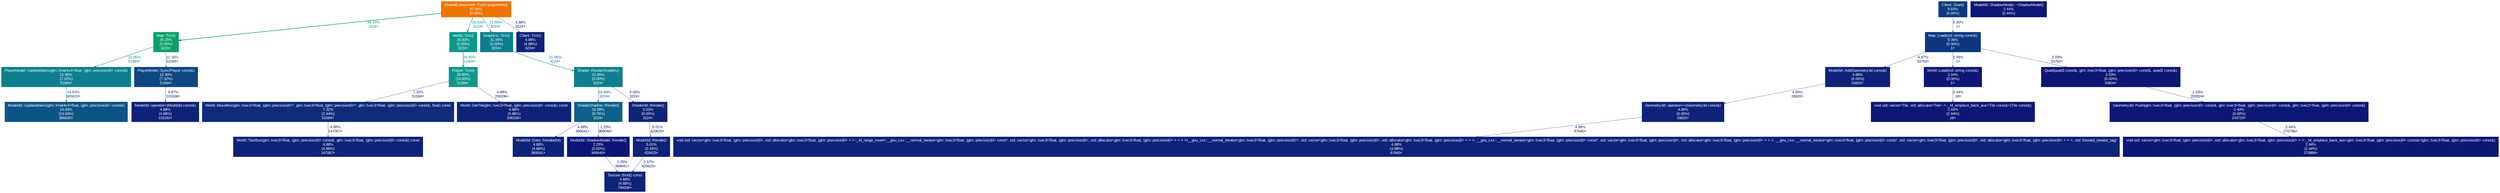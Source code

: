 digraph {
	graph [fontname=Arial, nodesep=0.125, ranksep=0.25];
	node [fontcolor=white, fontname=Arial, height=0, shape=box, style=filled, width=0];
	edge [fontname=Arial];
	1 [color="#ed7403", fontcolor="#ffffff", fontsize="10.00", label="SharedComponent::TickComponents()\n87.91%\n(0.00%)"];
	1 -> 2 [arrowsize="0.59", color="#0ba069", fontcolor="#0ba069", fontsize="10.00", label="34.25%\n3224×", labeldistance="1.37", penwidth="1.37"];
	1 -> 4 [arrowsize="0.52", color="#0c968c", fontcolor="#0c968c", fontsize="10.00", label="26.83%\n3224×", labeldistance="1.07", penwidth="1.07"];
	1 -> 6 [arrowsize="0.47", color="#0c7f8f", fontcolor="#0c7f8f", fontsize="10.00", label="21.95%\n3224×", labeldistance="0.88", penwidth="0.88"];
	1 -> 23 [arrowsize="0.35", color="#0d2279", fontcolor="#0d2279", fontsize="10.00", label="4.88%\n3224×", labeldistance="0.50", penwidth="0.50"];
	2 [color="#0ba069", fontcolor="#ffffff", fontsize="10.00", label="Map::Tick()\n34.25%\n(0.00%)\n3224×"];
	2 -> 7 [arrowsize="0.47", color="#0c7f8f", fontcolor="#0c7f8f", fontsize="10.00", label="21.95%\n51584×", labeldistance="0.88", penwidth="0.88"];
	2 -> 10 [arrowsize="0.35", color="#0d4783", fontcolor="#0d4783", fontsize="10.00", label="12.30%\n51584×", labeldistance="0.50", penwidth="0.50"];
	3 [color="#0c968c", fontcolor="#ffffff", fontsize="10.00", label="Player::Tick()\n26.83%\n(14.63%)\n51584×"];
	3 -> 13 [arrowsize="0.35", color="#0d2d7c", fontcolor="#0d2d7c", fontsize="10.00", label="7.32%\n51584×", labeldistance="0.50", penwidth="0.50"];
	3 -> 17 [arrowsize="0.35", color="#0d2279", fontcolor="#0d2279", fontsize="10.00", label="4.88%\n206336×", labeldistance="0.50", penwidth="0.50"];
	4 [color="#0c968c", fontcolor="#ffffff", fontsize="10.00", label="World::Tick()\n26.83%\n(0.00%)\n3224×"];
	4 -> 3 [arrowsize="0.52", color="#0c968c", fontcolor="#0c968c", fontsize="10.00", label="26.83%\n51584×", labeldistance="1.07", penwidth="1.07"];
	5 [color="#0c7f8f", fontcolor="#ffffff", fontsize="10.00", label="Shader::RenderShaders()\n21.95%\n(0.00%)\n3224×"];
	5 -> 8 [arrowsize="0.41", color="#0c6089", fontcolor="#0c6089", fontsize="10.00", label="16.89%\n3224×", labeldistance="0.68", penwidth="0.68"];
	5 -> 14 [arrowsize="0.35", color="#0d2379", fontcolor="#0d2379", fontsize="10.00", label="5.03%\n3224×", labeldistance="0.50", penwidth="0.50"];
	6 [color="#0c7f8f", fontcolor="#ffffff", fontsize="10.00", label="Graphics::Tick()\n21.95%\n(0.00%)\n3224×"];
	6 -> 5 [arrowsize="0.47", color="#0c7f8f", fontcolor="#0c7f8f", fontsize="10.00", label="21.95%\n3224×", labeldistance="0.88", penwidth="0.88"];
	7 [color="#0c7f8f", fontcolor="#ffffff", fontsize="10.00", label="PlayerModel::UpdateMatrix(glm::tmat4x4<float, (glm::precision)0> const&)\n21.95%\n(7.32%)\n51584×"];
	7 -> 9 [arrowsize="0.38", color="#0c5386", fontcolor="#0c5386", fontsize="10.00", label="14.63%\n365829×", labeldistance="0.59", penwidth="0.59"];
	8 [color="#0c6089", fontcolor="#ffffff", fontsize="10.00", label="ShaderShadow::Render()\n16.89%\n(9.76%)\n3224×"];
	8 -> 16 [arrowsize="0.35", color="#0d2279", fontcolor="#0d2279", fontsize="10.00", label="4.88%\n369041×", labeldistance="0.50", penwidth="0.50"];
	8 -> 30 [arrowsize="0.35", color="#0d1676", fontcolor="#0d1676", fontsize="10.00", label="2.25%\n369040×", labeldistance="0.50", penwidth="0.50"];
	9 [color="#0c5386", fontcolor="#ffffff", fontsize="10.00", label="Model3d::UpdateMatrix(glm::tmat4x4<float, (glm::precision)0> const&)\n14.63%\n(14.63%)\n365830×"];
	10 [color="#0d4783", fontcolor="#ffffff", fontsize="10.00", label="PlayerModel::Sync(Player const&)\n12.30%\n(7.32%)\n51584×"];
	10 -> 19 [arrowsize="0.35", color="#0d2279", fontcolor="#0d2279", fontsize="10.00", label="4.87%\n103168×", labeldistance="0.50", penwidth="0.50"];
	11 [color="#0d397f", fontcolor="#ffffff", fontsize="10.00", label="Client::Start()\n9.65%\n(0.00%)"];
	11 -> 12 [arrowsize="0.35", color="#0d377f", fontcolor="#0d377f", fontsize="10.00", label="9.36%\n1×", labeldistance="0.50", penwidth="0.50"];
	12 [color="#0d377f", fontcolor="#ffffff", fontsize="10.00", label="Map::Load(std::string const&)\n9.36%\n(0.00%)\n1×"];
	12 -> 22 [arrowsize="0.35", color="#0d2279", fontcolor="#0d2279", fontsize="10.00", label="4.87%\n33792×", labeldistance="0.50", penwidth="0.50"];
	12 -> 27 [arrowsize="0.35", color="#0d1776", fontcolor="#0d1776", fontsize="10.00", label="2.44%\n1×", labeldistance="0.50", penwidth="0.50"];
	12 -> 31 [arrowsize="0.35", color="#0d1575", fontcolor="#0d1575", fontsize="10.00", label="2.03%\n33792×", labeldistance="0.50", penwidth="0.50"];
	13 [color="#0d2d7c", fontcolor="#ffffff", fontsize="10.00", label="World::MoveBox(glm::tvec3<float, (glm::precision)0>*, glm::tvec3<float, (glm::precision)0>*, glm::tvec3<float, (glm::precision)0> const&, float) const\n7.32%\n(2.44%)\n51584×"];
	13 -> 18 [arrowsize="0.35", color="#0d2279", fontcolor="#0d2279", fontsize="10.00", label="4.88%\n147087×", labeldistance="0.50", penwidth="0.50"];
	14 [color="#0d2379", fontcolor="#ffffff", fontsize="10.00", label="Shader3d::Render()\n5.03%\n(0.00%)\n3224×"];
	14 -> 15 [arrowsize="0.35", color="#0d2279", fontcolor="#0d2279", fontsize="10.00", label="5.01%\n420625×", labeldistance="0.50", penwidth="0.50"];
	15 [color="#0d2279", fontcolor="#ffffff", fontsize="10.00", label="Model3d::Render()\n5.01%\n(2.44%)\n420625×"];
	15 -> 24 [arrowsize="0.35", color="#0d1876", fontcolor="#0d1876", fontsize="10.00", label="2.57%\n420625×", labeldistance="0.50", penwidth="0.50"];
	16 [color="#0d2279", fontcolor="#ffffff", fontsize="10.00", label="Model3d::Data::Render(int)\n4.88%\n(4.88%)\n369041×"];
	17 [color="#0d2279", fontcolor="#ffffff", fontsize="10.00", label="World::GetTile(glm::tvec3<float, (glm::precision)0> const&) const\n4.88%\n(4.88%)\n206336×"];
	18 [color="#0d2279", fontcolor="#ffffff", fontsize="10.00", label="World::TestBox(glm::tvec3<float, (glm::precision)0> const&, glm::tvec3<float, (glm::precision)0> const&) const\n4.88%\n(4.88%)\n147087×"];
	19 [color="#0d2279", fontcolor="#ffffff", fontsize="10.00", label="Model3d::operator=(Model3d const&)\n4.88%\n(4.88%)\n103282×"];
	20 [color="#0d2279", fontcolor="#ffffff", fontsize="10.00", label="void std::vector<glm::tvec3<float, (glm::precision)0>, std::allocator<glm::tvec3<float, (glm::precision)0> > >::_M_range_insert<__gnu_cxx::__normal_iterator<glm::tvec3<float, (glm::precision)0> const*, std::vector<glm::tvec3<float, (glm::precision)0>, std::allocator<glm::tvec3<float, (glm::precision)0> > > > >(__gnu_cxx::__normal_iterator<glm::tvec3<float, (glm::precision)0>*, std::vector<glm::tvec3<float, (glm::precision)0>, std::allocator<glm::tvec3<float, (glm::precision)0> > > >, __gnu_cxx::__normal_iterator<glm::tvec3<float, (glm::precision)0> const*, std::vector<glm::tvec3<float, (glm::precision)0>, std::allocator<glm::tvec3<float, (glm::precision)0> > > >, __gnu_cxx::__normal_iterator<glm::tvec3<float, (glm::precision)0> const*, std::vector<glm::tvec3<float, (glm::precision)0>, std::allocator<glm::tvec3<float, (glm::precision)0> > > >, std::forward_iterator_tag)\n4.88%\n(4.88%)\n67640×"];
	21 [color="#0d2279", fontcolor="#ffffff", fontsize="10.00", label="Geometry3d::operator+=(Geometry3d const&)\n4.88%\n(0.00%)\n33820×"];
	21 -> 20 [arrowsize="0.35", color="#0d2279", fontcolor="#0d2279", fontsize="10.00", label="4.88%\n67640×", labeldistance="0.50", penwidth="0.50"];
	22 [color="#0d2279", fontcolor="#ffffff", fontsize="10.00", label="Model3d::Add(Geometry3d const&)\n4.88%\n(0.00%)\n33820×"];
	22 -> 21 [arrowsize="0.35", color="#0d2279", fontcolor="#0d2279", fontsize="10.00", label="4.88%\n33820×", labeldistance="0.50", penwidth="0.50"];
	23 [color="#0d2279", fontcolor="#ffffff", fontsize="10.00", label="Client::Tick()\n4.88%\n(4.88%)\n3224×"];
	24 [color="#0d2279", fontcolor="#ffffff", fontsize="10.00", label="Texture::Bind() const\n4.88%\n(4.88%)\n799336×"];
	25 [color="#0d1776", fontcolor="#ffffff", fontsize="10.00", label="void std::vector<glm::tvec3<float, (glm::precision)0>, std::allocator<glm::tvec3<float, (glm::precision)0> > >::_M_emplace_back_aux<glm::tvec3<float, (glm::precision)0> const&>(glm::tvec3<float, (glm::precision)0> const&)\n2.44%\n(2.44%)\n270886×"];
	26 [color="#0d1776", fontcolor="#ffffff", fontsize="10.00", label="void std::vector<Tile, std::allocator<Tile> >::_M_emplace_back_aux<Tile const&>(Tile const&)\n2.44%\n(2.44%)\n18×"];
	27 [color="#0d1776", fontcolor="#ffffff", fontsize="10.00", label="World::Load(std::string const&)\n2.44%\n(0.00%)\n1×"];
	27 -> 26 [arrowsize="0.35", color="#0d1776", fontcolor="#0d1776", fontsize="10.00", label="2.44%\n18×", labeldistance="0.50", penwidth="0.50"];
	28 [color="#0d1776", fontcolor="#ffffff", fontsize="10.00", label="Model3d::ShadowModel::~ShadowModel()\n2.44%\n(2.44%)"];
	29 [color="#0d1776", fontcolor="#ffffff", fontsize="10.00", label="Geometry3d::Push(glm::tvec3<float, (glm::precision)0> const&, glm::tvec3<float, (glm::precision)0> const&, glm::tvec2<float, (glm::precision)0> const&)\n2.44%\n(0.00%)\n243723×"];
	29 -> 25 [arrowsize="0.35", color="#0d1776", fontcolor="#0d1776", fontsize="10.00", label="2.44%\n270756×", labeldistance="0.50", penwidth="0.50"];
	30 [color="#0d1676", fontcolor="#ffffff", fontsize="10.00", label="Model3d::ShadowModel::Render()\n2.25%\n(0.00%)\n369040×"];
	30 -> 24 [arrowsize="0.35", color="#0d1676", fontcolor="#0d1676", fontsize="10.00", label="2.25%\n369041×", labeldistance="0.50", penwidth="0.50"];
	31 [color="#0d1575", fontcolor="#ffffff", fontsize="10.00", label="Quad(quad3 const&, glm::tvec3<float, (glm::precision)0> const&, quad2 const&)\n2.03%\n(0.00%)\n33804×"];
	31 -> 29 [arrowsize="0.35", color="#0d1575", fontcolor="#0d1575", fontsize="10.00", label="2.03%\n202824×", labeldistance="0.50", penwidth="0.50"];
}

